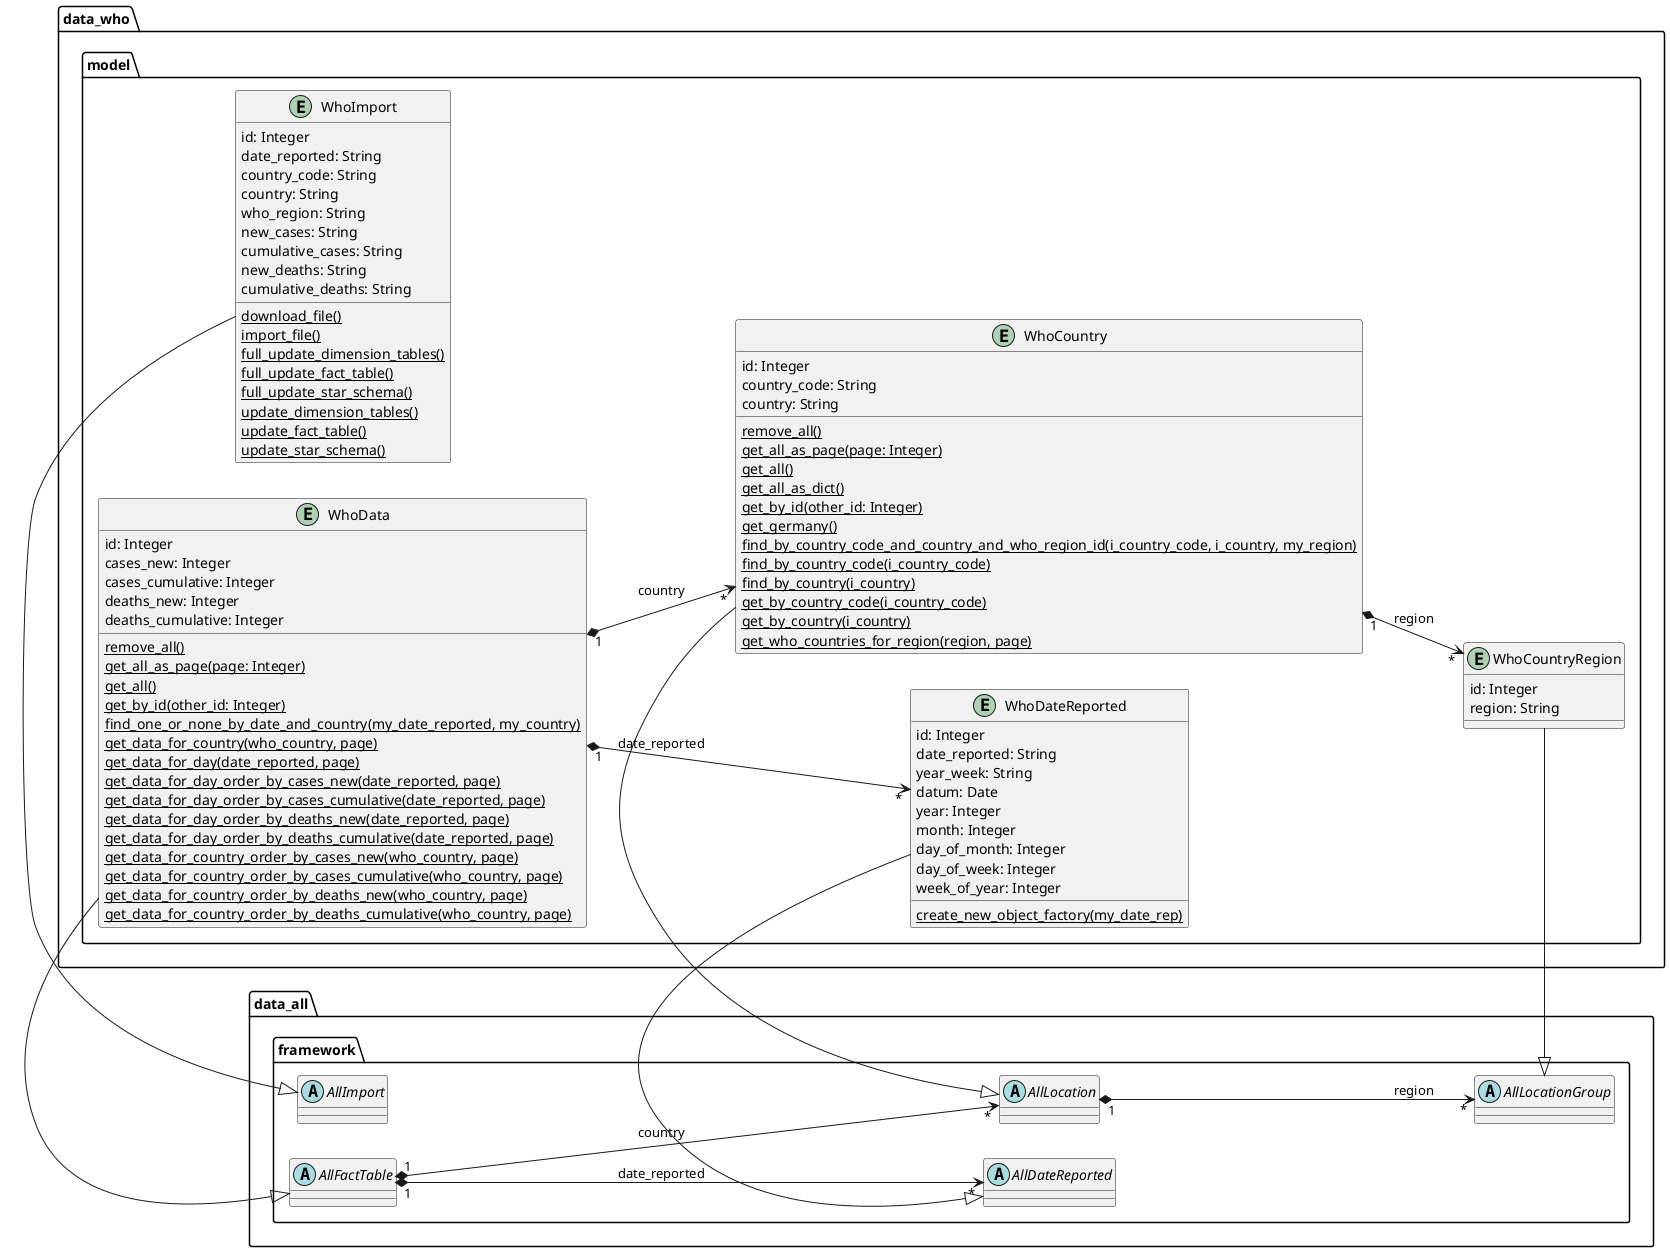 @startuml
left to right direction
'https://plantuml.com/class-diagram

package data_all.framework {

    abstract class AllImport {}
    abstract class AllDateReported {}
    abstract class AllLocation {}
    abstract class AllLocationGroup {}
    abstract class AllFactTable {}

    AllLocation "1" *--> "*" AllLocationGroup : region
    AllFactTable "1" *--> "*" AllLocation : country
    AllFactTable "1" *--> "*" AllDateReported : date_reported
}

package data_who.model {

    entity WhoImport {
	    id: Integer
	    date_reported: String
	    country_code: String
	    country: String
	    who_region: String
	    new_cases: String
	    cumulative_cases: String
	    new_deaths: String
	    cumulative_deaths: String
		{classifier} download_file()
		{classifier} import_file()
		{classifier} full_update_dimension_tables()
		{classifier} full_update_fact_table()
		{classifier} full_update_star_schema()
		{classifier} update_dimension_tables()
		{classifier} update_fact_table()
		{classifier} update_star_schema()
	}

	entity WhoDateReported {
	    id: Integer
		date_reported: String
	    year_week: String
	    datum: Date
	    year: Integer
	    month: Integer
	    day_of_month: Integer
	    day_of_week: Integer
	    week_of_year: Integer
	    {classifier} create_new_object_factory(my_date_rep)
	}

	entity WhoCountry {
	    id: Integer
		country_code: String
	    country: String
	    {classifier} remove_all()
	    {classifier} get_all_as_page(page: Integer)
	    {classifier} get_all()
	    {classifier} get_all_as_dict()
	    {classifier} get_by_id(other_id: Integer)
	    {classifier} get_germany()
	    {classifier} find_by_country_code_and_country_and_who_region_id(i_country_code, i_country, my_region)
	    {classifier} find_by_country_code(i_country_code)
	    {classifier} find_by_country(i_country)
	    {classifier} get_by_country_code(i_country_code)
	    {classifier} get_by_country(i_country)
	    {classifier} get_who_countries_for_region(region, page)
	}

	entity WhoCountryRegion {
	    id: Integer
	    region: String
	}

	entity WhoData {
	    id: Integer
		cases_new: Integer
	    cases_cumulative: Integer
	    deaths_new: Integer
	    deaths_cumulative: Integer
	    {classifier} remove_all()
	    {classifier} get_all_as_page(page: Integer)
	    {classifier} get_all()
	    {classifier} get_by_id(other_id: Integer)
	    {classifier} find_one_or_none_by_date_and_country(my_date_reported, my_country)
	    {classifier} get_data_for_country(who_country, page)
	    {classifier} get_data_for_day(date_reported, page)
	    {classifier} get_data_for_day_order_by_cases_new(date_reported, page)
	    {classifier} get_data_for_day_order_by_cases_cumulative(date_reported, page)
	    {classifier} get_data_for_day_order_by_deaths_new(date_reported, page)
	    {classifier} get_data_for_day_order_by_deaths_cumulative(date_reported, page)
	    {classifier} get_data_for_country_order_by_cases_new(who_country, page)
	    {classifier} get_data_for_country_order_by_cases_cumulative(who_country, page)
	    {classifier} get_data_for_country_order_by_deaths_new(who_country, page)
	    {classifier} get_data_for_country_order_by_deaths_cumulative(who_country, page)
	}

    AllImport <|- WhoImport
    AllDateReported <|- WhoDateReported
    AllLocation <|- WhoCountry
    AllLocationGroup <|- WhoCountryRegion
    AllFactTable <|- WhoData

    WhoCountry "1" *--> "*" WhoCountryRegion : region
    WhoData "1" *--> "*" WhoCountry : country
    WhoData "1" *--> "*" WhoDateReported : date_reported
}

@enduml
